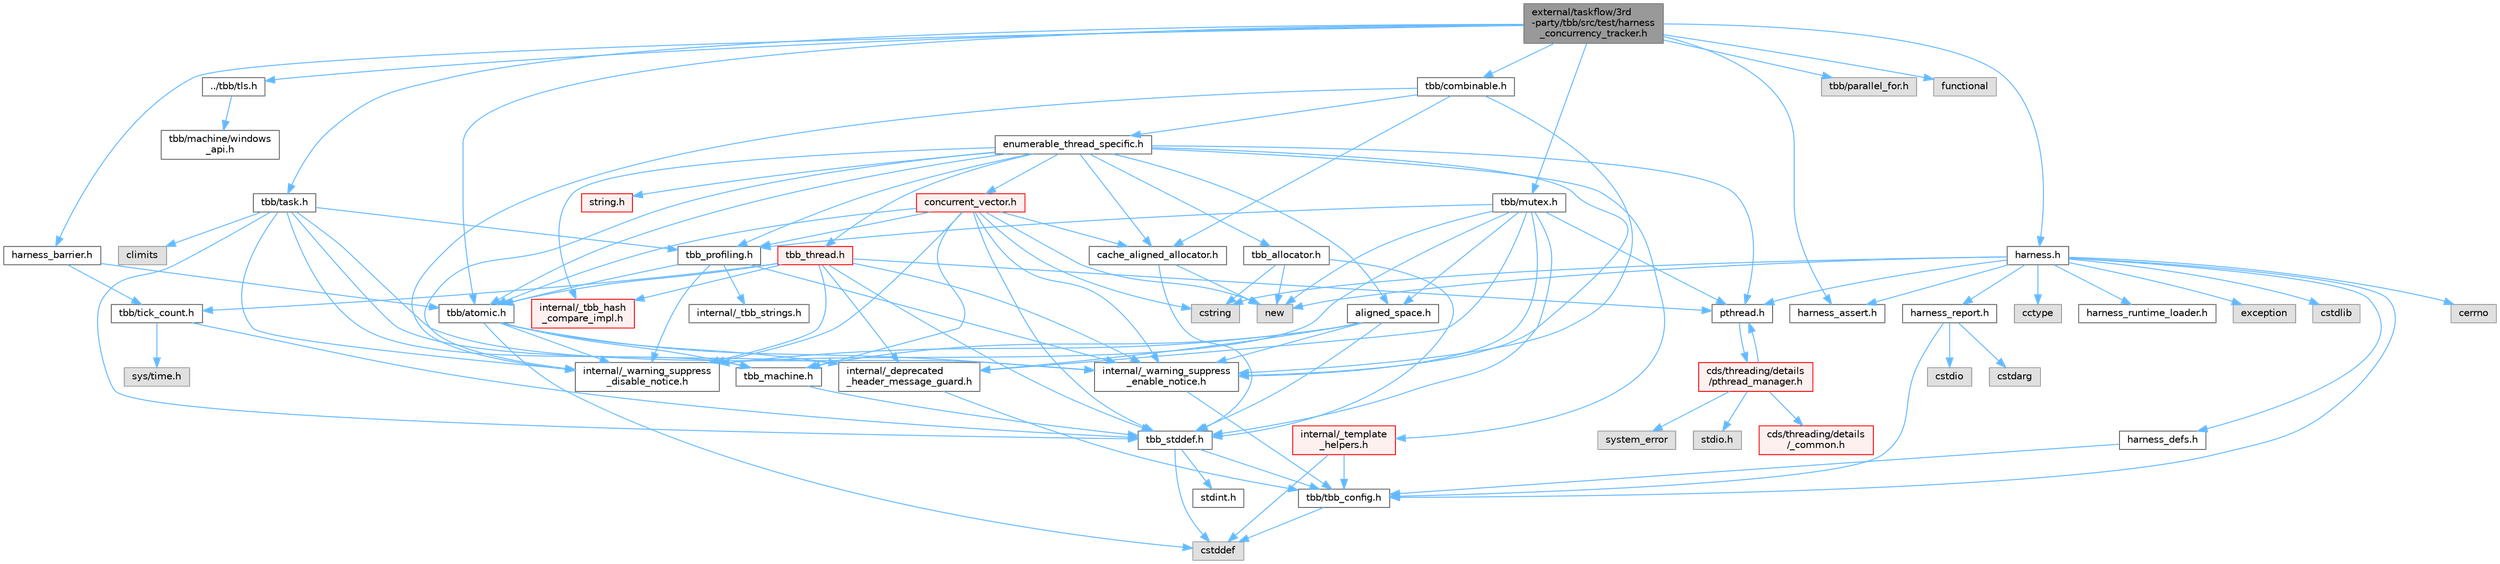 digraph "external/taskflow/3rd-party/tbb/src/test/harness_concurrency_tracker.h"
{
 // LATEX_PDF_SIZE
  bgcolor="transparent";
  edge [fontname=Helvetica,fontsize=10,labelfontname=Helvetica,labelfontsize=10];
  node [fontname=Helvetica,fontsize=10,shape=box,height=0.2,width=0.4];
  Node1 [id="Node000001",label="external/taskflow/3rd\l-party/tbb/src/test/harness\l_concurrency_tracker.h",height=0.2,width=0.4,color="gray40", fillcolor="grey60", style="filled", fontcolor="black",tooltip=" "];
  Node1 -> Node2 [id="edge1_Node000001_Node000002",color="steelblue1",style="solid",tooltip=" "];
  Node2 [id="Node000002",label="harness_assert.h",height=0.2,width=0.4,color="grey40", fillcolor="white", style="filled",URL="$harness__assert_8h.html",tooltip=" "];
  Node1 -> Node3 [id="edge2_Node000001_Node000003",color="steelblue1",style="solid",tooltip=" "];
  Node3 [id="Node000003",label="harness_barrier.h",height=0.2,width=0.4,color="grey40", fillcolor="white", style="filled",URL="$harness__barrier_8h.html",tooltip=" "];
  Node3 -> Node4 [id="edge3_Node000003_Node000004",color="steelblue1",style="solid",tooltip=" "];
  Node4 [id="Node000004",label="tbb/atomic.h",height=0.2,width=0.4,color="grey40", fillcolor="white", style="filled",URL="$external_2taskflow_23rd-party_2tbb_2include_2tbb_2atomic_8h.html",tooltip=" "];
  Node4 -> Node5 [id="edge4_Node000004_Node000005",color="steelblue1",style="solid",tooltip=" "];
  Node5 [id="Node000005",label="internal/_deprecated\l_header_message_guard.h",height=0.2,width=0.4,color="grey40", fillcolor="white", style="filled",URL="$__deprecated__header__message__guard_8h.html",tooltip=" "];
  Node5 -> Node6 [id="edge5_Node000005_Node000006",color="steelblue1",style="solid",tooltip=" "];
  Node6 [id="Node000006",label="tbb/tbb_config.h",height=0.2,width=0.4,color="grey40", fillcolor="white", style="filled",URL="$tbb__config_8h.html",tooltip=" "];
  Node6 -> Node7 [id="edge6_Node000006_Node000007",color="steelblue1",style="solid",tooltip=" "];
  Node7 [id="Node000007",label="cstddef",height=0.2,width=0.4,color="grey60", fillcolor="#E0E0E0", style="filled",tooltip=" "];
  Node4 -> Node8 [id="edge7_Node000004_Node000008",color="steelblue1",style="solid",tooltip=" "];
  Node8 [id="Node000008",label="internal/_warning_suppress\l_enable_notice.h",height=0.2,width=0.4,color="grey40", fillcolor="white", style="filled",URL="$__warning__suppress__enable__notice_8h.html",tooltip=" "];
  Node8 -> Node6 [id="edge8_Node000008_Node000006",color="steelblue1",style="solid",tooltip=" "];
  Node4 -> Node7 [id="edge9_Node000004_Node000007",color="steelblue1",style="solid",tooltip=" "];
  Node4 -> Node9 [id="edge10_Node000004_Node000009",color="steelblue1",style="solid",tooltip=" "];
  Node9 [id="Node000009",label="tbb_machine.h",height=0.2,width=0.4,color="grey40", fillcolor="white", style="filled",URL="$tbb__machine_8h.html",tooltip=" "];
  Node9 -> Node10 [id="edge11_Node000009_Node000010",color="steelblue1",style="solid",tooltip=" "];
  Node10 [id="Node000010",label="tbb_stddef.h",height=0.2,width=0.4,color="grey40", fillcolor="white", style="filled",URL="$tbb__stddef_8h.html",tooltip=" "];
  Node10 -> Node6 [id="edge12_Node000010_Node000006",color="steelblue1",style="solid",tooltip=" "];
  Node10 -> Node7 [id="edge13_Node000010_Node000007",color="steelblue1",style="solid",tooltip=" "];
  Node10 -> Node11 [id="edge14_Node000010_Node000011",color="steelblue1",style="solid",tooltip=" "];
  Node11 [id="Node000011",label="stdint.h",height=0.2,width=0.4,color="grey40", fillcolor="white", style="filled",URL="$stdint_8h.html",tooltip=" "];
  Node4 -> Node12 [id="edge15_Node000004_Node000012",color="steelblue1",style="solid",tooltip=" "];
  Node12 [id="Node000012",label="internal/_warning_suppress\l_disable_notice.h",height=0.2,width=0.4,color="grey40", fillcolor="white", style="filled",URL="$__warning__suppress__disable__notice_8h.html",tooltip=" "];
  Node3 -> Node13 [id="edge16_Node000003_Node000013",color="steelblue1",style="solid",tooltip=" "];
  Node13 [id="Node000013",label="tbb/tick_count.h",height=0.2,width=0.4,color="grey40", fillcolor="white", style="filled",URL="$tick__count_8h.html",tooltip=" "];
  Node13 -> Node10 [id="edge17_Node000013_Node000010",color="steelblue1",style="solid",tooltip=" "];
  Node13 -> Node14 [id="edge18_Node000013_Node000014",color="steelblue1",style="solid",tooltip=" "];
  Node14 [id="Node000014",label="sys/time.h",height=0.2,width=0.4,color="grey60", fillcolor="#E0E0E0", style="filled",tooltip=" "];
  Node1 -> Node4 [id="edge19_Node000001_Node000004",color="steelblue1",style="solid",tooltip=" "];
  Node1 -> Node15 [id="edge20_Node000001_Node000015",color="steelblue1",style="solid",tooltip=" "];
  Node15 [id="Node000015",label="../tbb/tls.h",height=0.2,width=0.4,color="grey40", fillcolor="white", style="filled",URL="$tls_8h.html",tooltip=" "];
  Node15 -> Node16 [id="edge21_Node000015_Node000016",color="steelblue1",style="solid",tooltip=" "];
  Node16 [id="Node000016",label="tbb/machine/windows\l_api.h",height=0.2,width=0.4,color="grey40", fillcolor="white", style="filled",URL="$windows__api_8h.html",tooltip=" "];
  Node1 -> Node17 [id="edge22_Node000001_Node000017",color="steelblue1",style="solid",tooltip=" "];
  Node17 [id="Node000017",label="tbb/mutex.h",height=0.2,width=0.4,color="grey40", fillcolor="white", style="filled",URL="$mutex_8h.html",tooltip=" "];
  Node17 -> Node5 [id="edge23_Node000017_Node000005",color="steelblue1",style="solid",tooltip=" "];
  Node17 -> Node8 [id="edge24_Node000017_Node000008",color="steelblue1",style="solid",tooltip=" "];
  Node17 -> Node18 [id="edge25_Node000017_Node000018",color="steelblue1",style="solid",tooltip=" "];
  Node18 [id="Node000018",label="pthread.h",height=0.2,width=0.4,color="grey40", fillcolor="white", style="filled",URL="$pthread_8h.html",tooltip=" "];
  Node18 -> Node19 [id="edge26_Node000018_Node000019",color="steelblue1",style="solid",tooltip=" "];
  Node19 [id="Node000019",label="cds/threading/details\l/pthread_manager.h",height=0.2,width=0.4,color="red", fillcolor="#FFF0F0", style="filled",URL="$pthread__manager_8h.html",tooltip=" "];
  Node19 -> Node20 [id="edge27_Node000019_Node000020",color="steelblue1",style="solid",tooltip=" "];
  Node20 [id="Node000020",label="system_error",height=0.2,width=0.4,color="grey60", fillcolor="#E0E0E0", style="filled",tooltip=" "];
  Node19 -> Node21 [id="edge28_Node000019_Node000021",color="steelblue1",style="solid",tooltip=" "];
  Node21 [id="Node000021",label="stdio.h",height=0.2,width=0.4,color="grey60", fillcolor="#E0E0E0", style="filled",tooltip=" "];
  Node19 -> Node18 [id="edge29_Node000019_Node000018",color="steelblue1",style="solid",tooltip=" "];
  Node19 -> Node22 [id="edge30_Node000019_Node000022",color="steelblue1",style="solid",tooltip=" "];
  Node22 [id="Node000022",label="cds/threading/details\l/_common.h",height=0.2,width=0.4,color="red", fillcolor="#FFF0F0", style="filled",URL="$__common_8h.html",tooltip=" "];
  Node17 -> Node65 [id="edge31_Node000017_Node000065",color="steelblue1",style="solid",tooltip=" "];
  Node65 [id="Node000065",label="new",height=0.2,width=0.4,color="grey60", fillcolor="#E0E0E0", style="filled",tooltip=" "];
  Node17 -> Node66 [id="edge32_Node000017_Node000066",color="steelblue1",style="solid",tooltip=" "];
  Node66 [id="Node000066",label="aligned_space.h",height=0.2,width=0.4,color="grey40", fillcolor="white", style="filled",URL="$aligned__space_8h.html",tooltip=" "];
  Node66 -> Node5 [id="edge33_Node000066_Node000005",color="steelblue1",style="solid",tooltip=" "];
  Node66 -> Node8 [id="edge34_Node000066_Node000008",color="steelblue1",style="solid",tooltip=" "];
  Node66 -> Node10 [id="edge35_Node000066_Node000010",color="steelblue1",style="solid",tooltip=" "];
  Node66 -> Node9 [id="edge36_Node000066_Node000009",color="steelblue1",style="solid",tooltip=" "];
  Node66 -> Node12 [id="edge37_Node000066_Node000012",color="steelblue1",style="solid",tooltip=" "];
  Node17 -> Node10 [id="edge38_Node000017_Node000010",color="steelblue1",style="solid",tooltip=" "];
  Node17 -> Node67 [id="edge39_Node000017_Node000067",color="steelblue1",style="solid",tooltip=" "];
  Node67 [id="Node000067",label="tbb_profiling.h",height=0.2,width=0.4,color="grey40", fillcolor="white", style="filled",URL="$tbb__profiling_8h.html",tooltip=" "];
  Node67 -> Node8 [id="edge40_Node000067_Node000008",color="steelblue1",style="solid",tooltip=" "];
  Node67 -> Node68 [id="edge41_Node000067_Node000068",color="steelblue1",style="solid",tooltip=" "];
  Node68 [id="Node000068",label="internal/_tbb_strings.h",height=0.2,width=0.4,color="grey40", fillcolor="white", style="filled",URL="$__tbb__strings_8h.html",tooltip=" "];
  Node67 -> Node4 [id="edge42_Node000067_Node000004",color="steelblue1",style="solid",tooltip=" "];
  Node67 -> Node12 [id="edge43_Node000067_Node000012",color="steelblue1",style="solid",tooltip=" "];
  Node17 -> Node12 [id="edge44_Node000017_Node000012",color="steelblue1",style="solid",tooltip=" "];
  Node1 -> Node69 [id="edge45_Node000001_Node000069",color="steelblue1",style="solid",tooltip=" "];
  Node69 [id="Node000069",label="tbb/task.h",height=0.2,width=0.4,color="grey40", fillcolor="white", style="filled",URL="$task_8h.html",tooltip=" "];
  Node69 -> Node5 [id="edge46_Node000069_Node000005",color="steelblue1",style="solid",tooltip=" "];
  Node69 -> Node8 [id="edge47_Node000069_Node000008",color="steelblue1",style="solid",tooltip=" "];
  Node69 -> Node10 [id="edge48_Node000069_Node000010",color="steelblue1",style="solid",tooltip=" "];
  Node69 -> Node9 [id="edge49_Node000069_Node000009",color="steelblue1",style="solid",tooltip=" "];
  Node69 -> Node67 [id="edge50_Node000069_Node000067",color="steelblue1",style="solid",tooltip=" "];
  Node69 -> Node70 [id="edge51_Node000069_Node000070",color="steelblue1",style="solid",tooltip=" "];
  Node70 [id="Node000070",label="climits",height=0.2,width=0.4,color="grey60", fillcolor="#E0E0E0", style="filled",tooltip=" "];
  Node69 -> Node12 [id="edge52_Node000069_Node000012",color="steelblue1",style="solid",tooltip=" "];
  Node1 -> Node71 [id="edge53_Node000001_Node000071",color="steelblue1",style="solid",tooltip=" "];
  Node71 [id="Node000071",label="tbb/combinable.h",height=0.2,width=0.4,color="grey40", fillcolor="white", style="filled",URL="$combinable_8h.html",tooltip=" "];
  Node71 -> Node8 [id="edge54_Node000071_Node000008",color="steelblue1",style="solid",tooltip=" "];
  Node71 -> Node72 [id="edge55_Node000071_Node000072",color="steelblue1",style="solid",tooltip=" "];
  Node72 [id="Node000072",label="enumerable_thread_specific.h",height=0.2,width=0.4,color="grey40", fillcolor="white", style="filled",URL="$enumerable__thread__specific_8h.html",tooltip=" "];
  Node72 -> Node8 [id="edge56_Node000072_Node000008",color="steelblue1",style="solid",tooltip=" "];
  Node72 -> Node4 [id="edge57_Node000072_Node000004",color="steelblue1",style="solid",tooltip=" "];
  Node72 -> Node73 [id="edge58_Node000072_Node000073",color="steelblue1",style="solid",tooltip=" "];
  Node73 [id="Node000073",label="concurrent_vector.h",height=0.2,width=0.4,color="red", fillcolor="#FFF0F0", style="filled",URL="$concurrent__vector_8h.html",tooltip=" "];
  Node73 -> Node8 [id="edge59_Node000073_Node000008",color="steelblue1",style="solid",tooltip=" "];
  Node73 -> Node10 [id="edge60_Node000073_Node000010",color="steelblue1",style="solid",tooltip=" "];
  Node73 -> Node4 [id="edge61_Node000073_Node000004",color="steelblue1",style="solid",tooltip=" "];
  Node73 -> Node78 [id="edge62_Node000073_Node000078",color="steelblue1",style="solid",tooltip=" "];
  Node78 [id="Node000078",label="cache_aligned_allocator.h",height=0.2,width=0.4,color="grey40", fillcolor="white", style="filled",URL="$cache__aligned__allocator_8h.html",tooltip=" "];
  Node78 -> Node65 [id="edge63_Node000078_Node000065",color="steelblue1",style="solid",tooltip=" "];
  Node78 -> Node10 [id="edge64_Node000078_Node000010",color="steelblue1",style="solid",tooltip=" "];
  Node73 -> Node9 [id="edge65_Node000073_Node000009",color="steelblue1",style="solid",tooltip=" "];
  Node73 -> Node67 [id="edge66_Node000073_Node000067",color="steelblue1",style="solid",tooltip=" "];
  Node73 -> Node65 [id="edge67_Node000073_Node000065",color="steelblue1",style="solid",tooltip=" "];
  Node73 -> Node76 [id="edge68_Node000073_Node000076",color="steelblue1",style="solid",tooltip=" "];
  Node76 [id="Node000076",label="cstring",height=0.2,width=0.4,color="grey60", fillcolor="#E0E0E0", style="filled",tooltip=" "];
  Node73 -> Node12 [id="edge69_Node000073_Node000012",color="steelblue1",style="solid",tooltip=" "];
  Node72 -> Node84 [id="edge70_Node000072_Node000084",color="steelblue1",style="solid",tooltip=" "];
  Node84 [id="Node000084",label="tbb_thread.h",height=0.2,width=0.4,color="red", fillcolor="#FFF0F0", style="filled",URL="$tbb__thread_8h.html",tooltip=" "];
  Node84 -> Node5 [id="edge71_Node000084_Node000005",color="steelblue1",style="solid",tooltip=" "];
  Node84 -> Node8 [id="edge72_Node000084_Node000008",color="steelblue1",style="solid",tooltip=" "];
  Node84 -> Node10 [id="edge73_Node000084_Node000010",color="steelblue1",style="solid",tooltip=" "];
  Node84 -> Node18 [id="edge74_Node000084_Node000018",color="steelblue1",style="solid",tooltip=" "];
  Node84 -> Node4 [id="edge75_Node000084_Node000004",color="steelblue1",style="solid",tooltip=" "];
  Node84 -> Node85 [id="edge76_Node000084_Node000085",color="steelblue1",style="solid",tooltip=" "];
  Node85 [id="Node000085",label="internal/_tbb_hash\l_compare_impl.h",height=0.2,width=0.4,color="red", fillcolor="#FFF0F0", style="filled",URL="$__tbb__hash__compare__impl_8h.html",tooltip=" "];
  Node84 -> Node13 [id="edge77_Node000084_Node000013",color="steelblue1",style="solid",tooltip=" "];
  Node84 -> Node12 [id="edge78_Node000084_Node000012",color="steelblue1",style="solid",tooltip=" "];
  Node72 -> Node75 [id="edge79_Node000072_Node000075",color="steelblue1",style="solid",tooltip=" "];
  Node75 [id="Node000075",label="tbb_allocator.h",height=0.2,width=0.4,color="grey40", fillcolor="white", style="filled",URL="$tbb__allocator_8h.html",tooltip=" "];
  Node75 -> Node10 [id="edge80_Node000075_Node000010",color="steelblue1",style="solid",tooltip=" "];
  Node75 -> Node65 [id="edge81_Node000075_Node000065",color="steelblue1",style="solid",tooltip=" "];
  Node75 -> Node76 [id="edge82_Node000075_Node000076",color="steelblue1",style="solid",tooltip=" "];
  Node72 -> Node78 [id="edge83_Node000072_Node000078",color="steelblue1",style="solid",tooltip=" "];
  Node72 -> Node66 [id="edge84_Node000072_Node000066",color="steelblue1",style="solid",tooltip=" "];
  Node72 -> Node87 [id="edge85_Node000072_Node000087",color="steelblue1",style="solid",tooltip=" "];
  Node87 [id="Node000087",label="internal/_template\l_helpers.h",height=0.2,width=0.4,color="red", fillcolor="#FFF0F0", style="filled",URL="$__template__helpers_8h.html",tooltip=" "];
  Node87 -> Node7 [id="edge86_Node000087_Node000007",color="steelblue1",style="solid",tooltip=" "];
  Node87 -> Node6 [id="edge87_Node000087_Node000006",color="steelblue1",style="solid",tooltip=" "];
  Node72 -> Node85 [id="edge88_Node000072_Node000085",color="steelblue1",style="solid",tooltip=" "];
  Node72 -> Node67 [id="edge89_Node000072_Node000067",color="steelblue1",style="solid",tooltip=" "];
  Node72 -> Node88 [id="edge90_Node000072_Node000088",color="steelblue1",style="solid",tooltip=" "];
  Node88 [id="Node000088",label="string.h",height=0.2,width=0.4,color="red", fillcolor="#FFF0F0", style="filled",URL="$string_8h.html",tooltip=" "];
  Node72 -> Node18 [id="edge91_Node000072_Node000018",color="steelblue1",style="solid",tooltip=" "];
  Node72 -> Node12 [id="edge92_Node000072_Node000012",color="steelblue1",style="solid",tooltip=" "];
  Node71 -> Node78 [id="edge93_Node000071_Node000078",color="steelblue1",style="solid",tooltip=" "];
  Node71 -> Node12 [id="edge94_Node000071_Node000012",color="steelblue1",style="solid",tooltip=" "];
  Node1 -> Node227 [id="edge95_Node000001_Node000227",color="steelblue1",style="solid",tooltip=" "];
  Node227 [id="Node000227",label="tbb/parallel_for.h",height=0.2,width=0.4,color="grey60", fillcolor="#E0E0E0", style="filled",tooltip=" "];
  Node1 -> Node228 [id="edge96_Node000001_Node000228",color="steelblue1",style="solid",tooltip=" "];
  Node228 [id="Node000228",label="functional",height=0.2,width=0.4,color="grey60", fillcolor="#E0E0E0", style="filled",tooltip=" "];
  Node1 -> Node229 [id="edge97_Node000001_Node000229",color="steelblue1",style="solid",tooltip=" "];
  Node229 [id="Node000229",label="harness.h",height=0.2,width=0.4,color="grey40", fillcolor="white", style="filled",URL="$harness_8h.html",tooltip=" "];
  Node229 -> Node6 [id="edge98_Node000229_Node000006",color="steelblue1",style="solid",tooltip=" "];
  Node229 -> Node230 [id="edge99_Node000229_Node000230",color="steelblue1",style="solid",tooltip=" "];
  Node230 [id="Node000230",label="harness_defs.h",height=0.2,width=0.4,color="grey40", fillcolor="white", style="filled",URL="$harness__defs_8h.html",tooltip=" "];
  Node230 -> Node6 [id="edge100_Node000230_Node000006",color="steelblue1",style="solid",tooltip=" "];
  Node229 -> Node55 [id="edge101_Node000229_Node000055",color="steelblue1",style="solid",tooltip=" "];
  Node55 [id="Node000055",label="cstdlib",height=0.2,width=0.4,color="grey60", fillcolor="#E0E0E0", style="filled",tooltip=" "];
  Node229 -> Node76 [id="edge102_Node000229_Node000076",color="steelblue1",style="solid",tooltip=" "];
  Node229 -> Node231 [id="edge103_Node000229_Node000231",color="steelblue1",style="solid",tooltip=" "];
  Node231 [id="Node000231",label="cerrno",height=0.2,width=0.4,color="grey60", fillcolor="#E0E0E0", style="filled",tooltip=" "];
  Node229 -> Node232 [id="edge104_Node000229_Node000232",color="steelblue1",style="solid",tooltip=" "];
  Node232 [id="Node000232",label="cctype",height=0.2,width=0.4,color="grey60", fillcolor="#E0E0E0", style="filled",tooltip=" "];
  Node229 -> Node65 [id="edge105_Node000229_Node000065",color="steelblue1",style="solid",tooltip=" "];
  Node229 -> Node18 [id="edge106_Node000229_Node000018",color="steelblue1",style="solid",tooltip=" "];
  Node229 -> Node233 [id="edge107_Node000229_Node000233",color="steelblue1",style="solid",tooltip=" "];
  Node233 [id="Node000233",label="harness_runtime_loader.h",height=0.2,width=0.4,color="grey40", fillcolor="white", style="filled",URL="$harness__runtime__loader_8h.html",tooltip=" "];
  Node229 -> Node234 [id="edge108_Node000229_Node000234",color="steelblue1",style="solid",tooltip=" "];
  Node234 [id="Node000234",label="harness_report.h",height=0.2,width=0.4,color="grey40", fillcolor="white", style="filled",URL="$harness__report_8h.html",tooltip=" "];
  Node234 -> Node235 [id="edge109_Node000234_Node000235",color="steelblue1",style="solid",tooltip=" "];
  Node235 [id="Node000235",label="cstdio",height=0.2,width=0.4,color="grey60", fillcolor="#E0E0E0", style="filled",tooltip=" "];
  Node234 -> Node236 [id="edge110_Node000234_Node000236",color="steelblue1",style="solid",tooltip=" "];
  Node236 [id="Node000236",label="cstdarg",height=0.2,width=0.4,color="grey60", fillcolor="#E0E0E0", style="filled",tooltip=" "];
  Node234 -> Node6 [id="edge111_Node000234_Node000006",color="steelblue1",style="solid",tooltip=" "];
  Node229 -> Node31 [id="edge112_Node000229_Node000031",color="steelblue1",style="solid",tooltip=" "];
  Node31 [id="Node000031",label="exception",height=0.2,width=0.4,color="grey60", fillcolor="#E0E0E0", style="filled",tooltip=" "];
  Node229 -> Node2 [id="edge113_Node000229_Node000002",color="steelblue1",style="solid",tooltip=" "];
}
